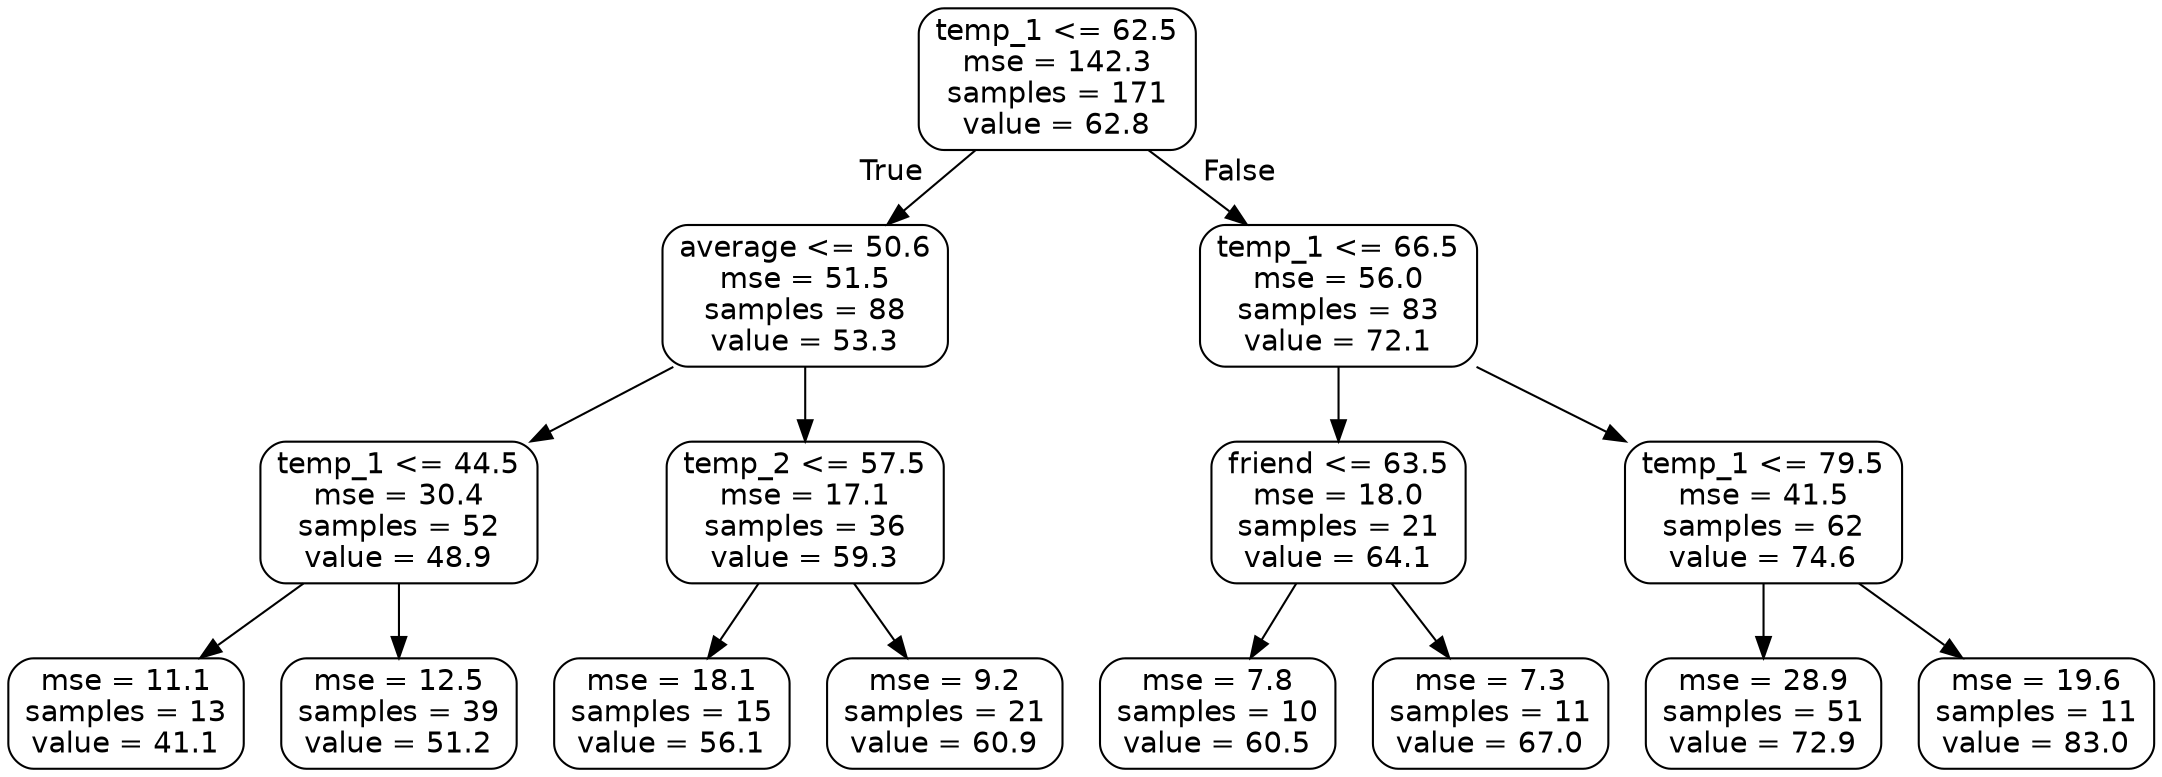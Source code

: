 digraph Tree {
node [shape=box, style="rounded", color="black", fontname=helvetica] ;
edge [fontname=helvetica] ;
0 [label="temp_1 <= 62.5\nmse = 142.3\nsamples = 171\nvalue = 62.8"] ;
1 [label="average <= 50.6\nmse = 51.5\nsamples = 88\nvalue = 53.3"] ;
0 -> 1 [labeldistance=2.5, labelangle=45, headlabel="True"] ;
2 [label="temp_1 <= 44.5\nmse = 30.4\nsamples = 52\nvalue = 48.9"] ;
1 -> 2 ;
3 [label="mse = 11.1\nsamples = 13\nvalue = 41.1"] ;
2 -> 3 ;
4 [label="mse = 12.5\nsamples = 39\nvalue = 51.2"] ;
2 -> 4 ;
5 [label="temp_2 <= 57.5\nmse = 17.1\nsamples = 36\nvalue = 59.3"] ;
1 -> 5 ;
6 [label="mse = 18.1\nsamples = 15\nvalue = 56.1"] ;
5 -> 6 ;
7 [label="mse = 9.2\nsamples = 21\nvalue = 60.9"] ;
5 -> 7 ;
8 [label="temp_1 <= 66.5\nmse = 56.0\nsamples = 83\nvalue = 72.1"] ;
0 -> 8 [labeldistance=2.5, labelangle=-45, headlabel="False"] ;
9 [label="friend <= 63.5\nmse = 18.0\nsamples = 21\nvalue = 64.1"] ;
8 -> 9 ;
10 [label="mse = 7.8\nsamples = 10\nvalue = 60.5"] ;
9 -> 10 ;
11 [label="mse = 7.3\nsamples = 11\nvalue = 67.0"] ;
9 -> 11 ;
12 [label="temp_1 <= 79.5\nmse = 41.5\nsamples = 62\nvalue = 74.6"] ;
8 -> 12 ;
13 [label="mse = 28.9\nsamples = 51\nvalue = 72.9"] ;
12 -> 13 ;
14 [label="mse = 19.6\nsamples = 11\nvalue = 83.0"] ;
12 -> 14 ;
}